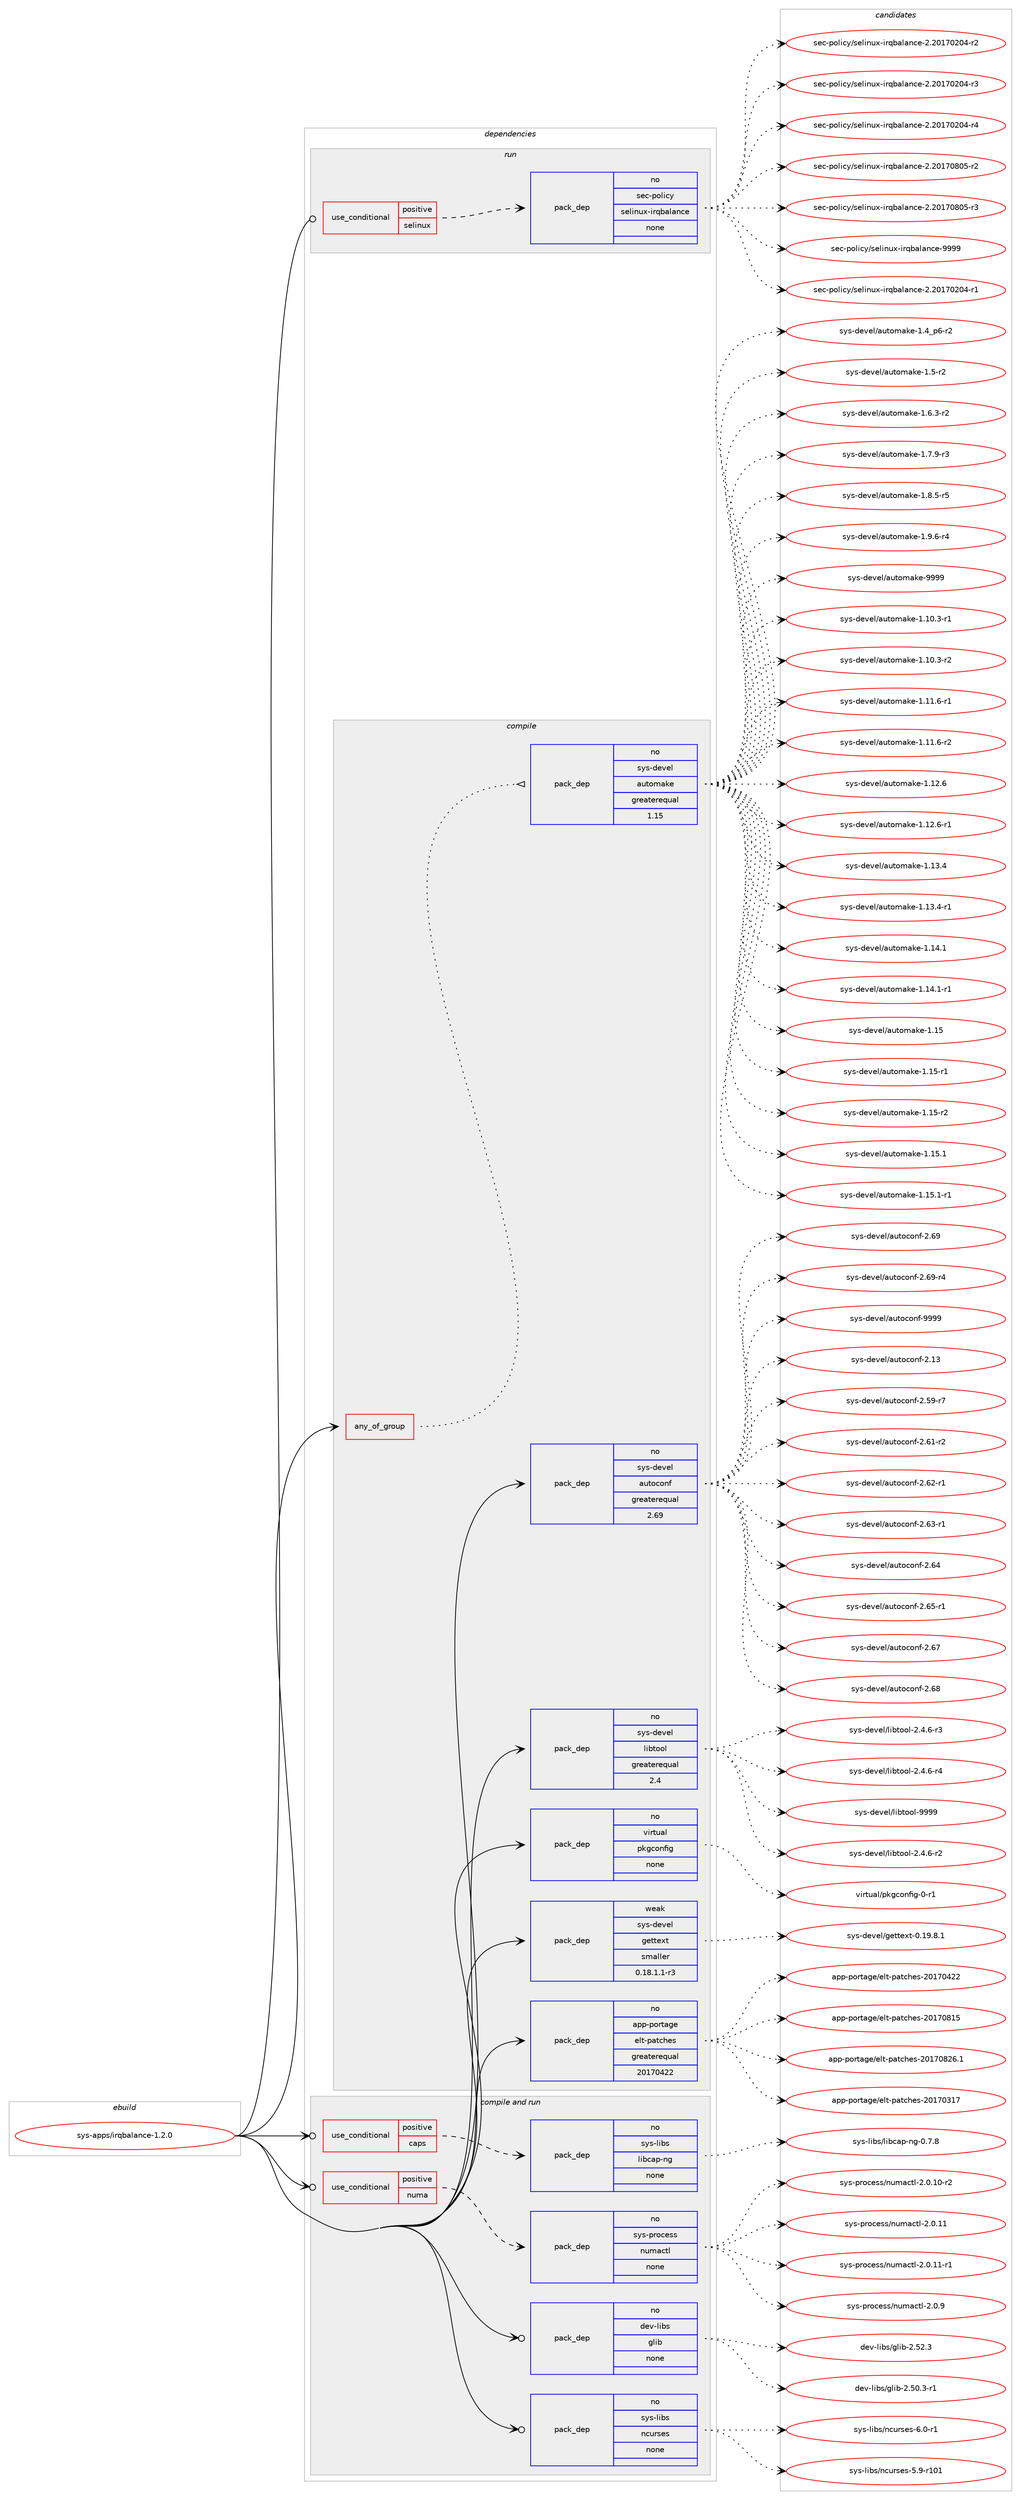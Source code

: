 digraph prolog {

# *************
# Graph options
# *************

newrank=true;
concentrate=true;
compound=true;
graph [rankdir=LR,fontname=Helvetica,fontsize=10,ranksep=1.5];#, ranksep=2.5, nodesep=0.2];
edge  [arrowhead=vee];
node  [fontname=Helvetica,fontsize=10];

# **********
# The ebuild
# **********

subgraph cluster_leftcol {
color=gray;
rank=same;
label=<<i>ebuild</i>>;
id [label="sys-apps/irqbalance-1.2.0", color=red, width=4, href="../sys-apps/irqbalance-1.2.0.svg"];
}

# ****************
# The dependencies
# ****************

subgraph cluster_midcol {
color=gray;
label=<<i>dependencies</i>>;
subgraph cluster_compile {
fillcolor="#eeeeee";
style=filled;
label=<<i>compile</i>>;
subgraph any7850 {
dependency470035 [label=<<TABLE BORDER="0" CELLBORDER="1" CELLSPACING="0" CELLPADDING="4"><TR><TD CELLPADDING="10">any_of_group</TD></TR></TABLE>>, shape=none, color=red];subgraph pack348756 {
dependency470036 [label=<<TABLE BORDER="0" CELLBORDER="1" CELLSPACING="0" CELLPADDING="4" WIDTH="220"><TR><TD ROWSPAN="6" CELLPADDING="30">pack_dep</TD></TR><TR><TD WIDTH="110">no</TD></TR><TR><TD>sys-devel</TD></TR><TR><TD>automake</TD></TR><TR><TD>greaterequal</TD></TR><TR><TD>1.15</TD></TR></TABLE>>, shape=none, color=blue];
}
dependency470035:e -> dependency470036:w [weight=20,style="dotted",arrowhead="oinv"];
}
id:e -> dependency470035:w [weight=20,style="solid",arrowhead="vee"];
subgraph pack348757 {
dependency470037 [label=<<TABLE BORDER="0" CELLBORDER="1" CELLSPACING="0" CELLPADDING="4" WIDTH="220"><TR><TD ROWSPAN="6" CELLPADDING="30">pack_dep</TD></TR><TR><TD WIDTH="110">no</TD></TR><TR><TD>app-portage</TD></TR><TR><TD>elt-patches</TD></TR><TR><TD>greaterequal</TD></TR><TR><TD>20170422</TD></TR></TABLE>>, shape=none, color=blue];
}
id:e -> dependency470037:w [weight=20,style="solid",arrowhead="vee"];
subgraph pack348758 {
dependency470038 [label=<<TABLE BORDER="0" CELLBORDER="1" CELLSPACING="0" CELLPADDING="4" WIDTH="220"><TR><TD ROWSPAN="6" CELLPADDING="30">pack_dep</TD></TR><TR><TD WIDTH="110">no</TD></TR><TR><TD>sys-devel</TD></TR><TR><TD>autoconf</TD></TR><TR><TD>greaterequal</TD></TR><TR><TD>2.69</TD></TR></TABLE>>, shape=none, color=blue];
}
id:e -> dependency470038:w [weight=20,style="solid",arrowhead="vee"];
subgraph pack348759 {
dependency470039 [label=<<TABLE BORDER="0" CELLBORDER="1" CELLSPACING="0" CELLPADDING="4" WIDTH="220"><TR><TD ROWSPAN="6" CELLPADDING="30">pack_dep</TD></TR><TR><TD WIDTH="110">no</TD></TR><TR><TD>sys-devel</TD></TR><TR><TD>libtool</TD></TR><TR><TD>greaterequal</TD></TR><TR><TD>2.4</TD></TR></TABLE>>, shape=none, color=blue];
}
id:e -> dependency470039:w [weight=20,style="solid",arrowhead="vee"];
subgraph pack348760 {
dependency470040 [label=<<TABLE BORDER="0" CELLBORDER="1" CELLSPACING="0" CELLPADDING="4" WIDTH="220"><TR><TD ROWSPAN="6" CELLPADDING="30">pack_dep</TD></TR><TR><TD WIDTH="110">no</TD></TR><TR><TD>virtual</TD></TR><TR><TD>pkgconfig</TD></TR><TR><TD>none</TD></TR><TR><TD></TD></TR></TABLE>>, shape=none, color=blue];
}
id:e -> dependency470040:w [weight=20,style="solid",arrowhead="vee"];
subgraph pack348761 {
dependency470041 [label=<<TABLE BORDER="0" CELLBORDER="1" CELLSPACING="0" CELLPADDING="4" WIDTH="220"><TR><TD ROWSPAN="6" CELLPADDING="30">pack_dep</TD></TR><TR><TD WIDTH="110">weak</TD></TR><TR><TD>sys-devel</TD></TR><TR><TD>gettext</TD></TR><TR><TD>smaller</TD></TR><TR><TD>0.18.1.1-r3</TD></TR></TABLE>>, shape=none, color=blue];
}
id:e -> dependency470041:w [weight=20,style="solid",arrowhead="vee"];
}
subgraph cluster_compileandrun {
fillcolor="#eeeeee";
style=filled;
label=<<i>compile and run</i>>;
subgraph cond113174 {
dependency470042 [label=<<TABLE BORDER="0" CELLBORDER="1" CELLSPACING="0" CELLPADDING="4"><TR><TD ROWSPAN="3" CELLPADDING="10">use_conditional</TD></TR><TR><TD>positive</TD></TR><TR><TD>caps</TD></TR></TABLE>>, shape=none, color=red];
subgraph pack348762 {
dependency470043 [label=<<TABLE BORDER="0" CELLBORDER="1" CELLSPACING="0" CELLPADDING="4" WIDTH="220"><TR><TD ROWSPAN="6" CELLPADDING="30">pack_dep</TD></TR><TR><TD WIDTH="110">no</TD></TR><TR><TD>sys-libs</TD></TR><TR><TD>libcap-ng</TD></TR><TR><TD>none</TD></TR><TR><TD></TD></TR></TABLE>>, shape=none, color=blue];
}
dependency470042:e -> dependency470043:w [weight=20,style="dashed",arrowhead="vee"];
}
id:e -> dependency470042:w [weight=20,style="solid",arrowhead="odotvee"];
subgraph cond113175 {
dependency470044 [label=<<TABLE BORDER="0" CELLBORDER="1" CELLSPACING="0" CELLPADDING="4"><TR><TD ROWSPAN="3" CELLPADDING="10">use_conditional</TD></TR><TR><TD>positive</TD></TR><TR><TD>numa</TD></TR></TABLE>>, shape=none, color=red];
subgraph pack348763 {
dependency470045 [label=<<TABLE BORDER="0" CELLBORDER="1" CELLSPACING="0" CELLPADDING="4" WIDTH="220"><TR><TD ROWSPAN="6" CELLPADDING="30">pack_dep</TD></TR><TR><TD WIDTH="110">no</TD></TR><TR><TD>sys-process</TD></TR><TR><TD>numactl</TD></TR><TR><TD>none</TD></TR><TR><TD></TD></TR></TABLE>>, shape=none, color=blue];
}
dependency470044:e -> dependency470045:w [weight=20,style="dashed",arrowhead="vee"];
}
id:e -> dependency470044:w [weight=20,style="solid",arrowhead="odotvee"];
subgraph pack348764 {
dependency470046 [label=<<TABLE BORDER="0" CELLBORDER="1" CELLSPACING="0" CELLPADDING="4" WIDTH="220"><TR><TD ROWSPAN="6" CELLPADDING="30">pack_dep</TD></TR><TR><TD WIDTH="110">no</TD></TR><TR><TD>dev-libs</TD></TR><TR><TD>glib</TD></TR><TR><TD>none</TD></TR><TR><TD></TD></TR></TABLE>>, shape=none, color=blue];
}
id:e -> dependency470046:w [weight=20,style="solid",arrowhead="odotvee"];
subgraph pack348765 {
dependency470047 [label=<<TABLE BORDER="0" CELLBORDER="1" CELLSPACING="0" CELLPADDING="4" WIDTH="220"><TR><TD ROWSPAN="6" CELLPADDING="30">pack_dep</TD></TR><TR><TD WIDTH="110">no</TD></TR><TR><TD>sys-libs</TD></TR><TR><TD>ncurses</TD></TR><TR><TD>none</TD></TR><TR><TD></TD></TR></TABLE>>, shape=none, color=blue];
}
id:e -> dependency470047:w [weight=20,style="solid",arrowhead="odotvee"];
}
subgraph cluster_run {
fillcolor="#eeeeee";
style=filled;
label=<<i>run</i>>;
subgraph cond113176 {
dependency470048 [label=<<TABLE BORDER="0" CELLBORDER="1" CELLSPACING="0" CELLPADDING="4"><TR><TD ROWSPAN="3" CELLPADDING="10">use_conditional</TD></TR><TR><TD>positive</TD></TR><TR><TD>selinux</TD></TR></TABLE>>, shape=none, color=red];
subgraph pack348766 {
dependency470049 [label=<<TABLE BORDER="0" CELLBORDER="1" CELLSPACING="0" CELLPADDING="4" WIDTH="220"><TR><TD ROWSPAN="6" CELLPADDING="30">pack_dep</TD></TR><TR><TD WIDTH="110">no</TD></TR><TR><TD>sec-policy</TD></TR><TR><TD>selinux-irqbalance</TD></TR><TR><TD>none</TD></TR><TR><TD></TD></TR></TABLE>>, shape=none, color=blue];
}
dependency470048:e -> dependency470049:w [weight=20,style="dashed",arrowhead="vee"];
}
id:e -> dependency470048:w [weight=20,style="solid",arrowhead="odot"];
}
}

# **************
# The candidates
# **************

subgraph cluster_choices {
rank=same;
color=gray;
label=<<i>candidates</i>>;

subgraph choice348756 {
color=black;
nodesep=1;
choice11512111545100101118101108479711711611110997107101454946494846514511449 [label="sys-devel/automake-1.10.3-r1", color=red, width=4,href="../sys-devel/automake-1.10.3-r1.svg"];
choice11512111545100101118101108479711711611110997107101454946494846514511450 [label="sys-devel/automake-1.10.3-r2", color=red, width=4,href="../sys-devel/automake-1.10.3-r2.svg"];
choice11512111545100101118101108479711711611110997107101454946494946544511449 [label="sys-devel/automake-1.11.6-r1", color=red, width=4,href="../sys-devel/automake-1.11.6-r1.svg"];
choice11512111545100101118101108479711711611110997107101454946494946544511450 [label="sys-devel/automake-1.11.6-r2", color=red, width=4,href="../sys-devel/automake-1.11.6-r2.svg"];
choice1151211154510010111810110847971171161111099710710145494649504654 [label="sys-devel/automake-1.12.6", color=red, width=4,href="../sys-devel/automake-1.12.6.svg"];
choice11512111545100101118101108479711711611110997107101454946495046544511449 [label="sys-devel/automake-1.12.6-r1", color=red, width=4,href="../sys-devel/automake-1.12.6-r1.svg"];
choice1151211154510010111810110847971171161111099710710145494649514652 [label="sys-devel/automake-1.13.4", color=red, width=4,href="../sys-devel/automake-1.13.4.svg"];
choice11512111545100101118101108479711711611110997107101454946495146524511449 [label="sys-devel/automake-1.13.4-r1", color=red, width=4,href="../sys-devel/automake-1.13.4-r1.svg"];
choice1151211154510010111810110847971171161111099710710145494649524649 [label="sys-devel/automake-1.14.1", color=red, width=4,href="../sys-devel/automake-1.14.1.svg"];
choice11512111545100101118101108479711711611110997107101454946495246494511449 [label="sys-devel/automake-1.14.1-r1", color=red, width=4,href="../sys-devel/automake-1.14.1-r1.svg"];
choice115121115451001011181011084797117116111109971071014549464953 [label="sys-devel/automake-1.15", color=red, width=4,href="../sys-devel/automake-1.15.svg"];
choice1151211154510010111810110847971171161111099710710145494649534511449 [label="sys-devel/automake-1.15-r1", color=red, width=4,href="../sys-devel/automake-1.15-r1.svg"];
choice1151211154510010111810110847971171161111099710710145494649534511450 [label="sys-devel/automake-1.15-r2", color=red, width=4,href="../sys-devel/automake-1.15-r2.svg"];
choice1151211154510010111810110847971171161111099710710145494649534649 [label="sys-devel/automake-1.15.1", color=red, width=4,href="../sys-devel/automake-1.15.1.svg"];
choice11512111545100101118101108479711711611110997107101454946495346494511449 [label="sys-devel/automake-1.15.1-r1", color=red, width=4,href="../sys-devel/automake-1.15.1-r1.svg"];
choice115121115451001011181011084797117116111109971071014549465295112544511450 [label="sys-devel/automake-1.4_p6-r2", color=red, width=4,href="../sys-devel/automake-1.4_p6-r2.svg"];
choice11512111545100101118101108479711711611110997107101454946534511450 [label="sys-devel/automake-1.5-r2", color=red, width=4,href="../sys-devel/automake-1.5-r2.svg"];
choice115121115451001011181011084797117116111109971071014549465446514511450 [label="sys-devel/automake-1.6.3-r2", color=red, width=4,href="../sys-devel/automake-1.6.3-r2.svg"];
choice115121115451001011181011084797117116111109971071014549465546574511451 [label="sys-devel/automake-1.7.9-r3", color=red, width=4,href="../sys-devel/automake-1.7.9-r3.svg"];
choice115121115451001011181011084797117116111109971071014549465646534511453 [label="sys-devel/automake-1.8.5-r5", color=red, width=4,href="../sys-devel/automake-1.8.5-r5.svg"];
choice115121115451001011181011084797117116111109971071014549465746544511452 [label="sys-devel/automake-1.9.6-r4", color=red, width=4,href="../sys-devel/automake-1.9.6-r4.svg"];
choice115121115451001011181011084797117116111109971071014557575757 [label="sys-devel/automake-9999", color=red, width=4,href="../sys-devel/automake-9999.svg"];
dependency470036:e -> choice11512111545100101118101108479711711611110997107101454946494846514511449:w [style=dotted,weight="100"];
dependency470036:e -> choice11512111545100101118101108479711711611110997107101454946494846514511450:w [style=dotted,weight="100"];
dependency470036:e -> choice11512111545100101118101108479711711611110997107101454946494946544511449:w [style=dotted,weight="100"];
dependency470036:e -> choice11512111545100101118101108479711711611110997107101454946494946544511450:w [style=dotted,weight="100"];
dependency470036:e -> choice1151211154510010111810110847971171161111099710710145494649504654:w [style=dotted,weight="100"];
dependency470036:e -> choice11512111545100101118101108479711711611110997107101454946495046544511449:w [style=dotted,weight="100"];
dependency470036:e -> choice1151211154510010111810110847971171161111099710710145494649514652:w [style=dotted,weight="100"];
dependency470036:e -> choice11512111545100101118101108479711711611110997107101454946495146524511449:w [style=dotted,weight="100"];
dependency470036:e -> choice1151211154510010111810110847971171161111099710710145494649524649:w [style=dotted,weight="100"];
dependency470036:e -> choice11512111545100101118101108479711711611110997107101454946495246494511449:w [style=dotted,weight="100"];
dependency470036:e -> choice115121115451001011181011084797117116111109971071014549464953:w [style=dotted,weight="100"];
dependency470036:e -> choice1151211154510010111810110847971171161111099710710145494649534511449:w [style=dotted,weight="100"];
dependency470036:e -> choice1151211154510010111810110847971171161111099710710145494649534511450:w [style=dotted,weight="100"];
dependency470036:e -> choice1151211154510010111810110847971171161111099710710145494649534649:w [style=dotted,weight="100"];
dependency470036:e -> choice11512111545100101118101108479711711611110997107101454946495346494511449:w [style=dotted,weight="100"];
dependency470036:e -> choice115121115451001011181011084797117116111109971071014549465295112544511450:w [style=dotted,weight="100"];
dependency470036:e -> choice11512111545100101118101108479711711611110997107101454946534511450:w [style=dotted,weight="100"];
dependency470036:e -> choice115121115451001011181011084797117116111109971071014549465446514511450:w [style=dotted,weight="100"];
dependency470036:e -> choice115121115451001011181011084797117116111109971071014549465546574511451:w [style=dotted,weight="100"];
dependency470036:e -> choice115121115451001011181011084797117116111109971071014549465646534511453:w [style=dotted,weight="100"];
dependency470036:e -> choice115121115451001011181011084797117116111109971071014549465746544511452:w [style=dotted,weight="100"];
dependency470036:e -> choice115121115451001011181011084797117116111109971071014557575757:w [style=dotted,weight="100"];
}
subgraph choice348757 {
color=black;
nodesep=1;
choice97112112451121111141169710310147101108116451129711699104101115455048495548514955 [label="app-portage/elt-patches-20170317", color=red, width=4,href="../app-portage/elt-patches-20170317.svg"];
choice97112112451121111141169710310147101108116451129711699104101115455048495548525050 [label="app-portage/elt-patches-20170422", color=red, width=4,href="../app-portage/elt-patches-20170422.svg"];
choice97112112451121111141169710310147101108116451129711699104101115455048495548564953 [label="app-portage/elt-patches-20170815", color=red, width=4,href="../app-portage/elt-patches-20170815.svg"];
choice971121124511211111411697103101471011081164511297116991041011154550484955485650544649 [label="app-portage/elt-patches-20170826.1", color=red, width=4,href="../app-portage/elt-patches-20170826.1.svg"];
dependency470037:e -> choice97112112451121111141169710310147101108116451129711699104101115455048495548514955:w [style=dotted,weight="100"];
dependency470037:e -> choice97112112451121111141169710310147101108116451129711699104101115455048495548525050:w [style=dotted,weight="100"];
dependency470037:e -> choice97112112451121111141169710310147101108116451129711699104101115455048495548564953:w [style=dotted,weight="100"];
dependency470037:e -> choice971121124511211111411697103101471011081164511297116991041011154550484955485650544649:w [style=dotted,weight="100"];
}
subgraph choice348758 {
color=black;
nodesep=1;
choice115121115451001011181011084797117116111991111101024550464951 [label="sys-devel/autoconf-2.13", color=red, width=4,href="../sys-devel/autoconf-2.13.svg"];
choice1151211154510010111810110847971171161119911111010245504653574511455 [label="sys-devel/autoconf-2.59-r7", color=red, width=4,href="../sys-devel/autoconf-2.59-r7.svg"];
choice1151211154510010111810110847971171161119911111010245504654494511450 [label="sys-devel/autoconf-2.61-r2", color=red, width=4,href="../sys-devel/autoconf-2.61-r2.svg"];
choice1151211154510010111810110847971171161119911111010245504654504511449 [label="sys-devel/autoconf-2.62-r1", color=red, width=4,href="../sys-devel/autoconf-2.62-r1.svg"];
choice1151211154510010111810110847971171161119911111010245504654514511449 [label="sys-devel/autoconf-2.63-r1", color=red, width=4,href="../sys-devel/autoconf-2.63-r1.svg"];
choice115121115451001011181011084797117116111991111101024550465452 [label="sys-devel/autoconf-2.64", color=red, width=4,href="../sys-devel/autoconf-2.64.svg"];
choice1151211154510010111810110847971171161119911111010245504654534511449 [label="sys-devel/autoconf-2.65-r1", color=red, width=4,href="../sys-devel/autoconf-2.65-r1.svg"];
choice115121115451001011181011084797117116111991111101024550465455 [label="sys-devel/autoconf-2.67", color=red, width=4,href="../sys-devel/autoconf-2.67.svg"];
choice115121115451001011181011084797117116111991111101024550465456 [label="sys-devel/autoconf-2.68", color=red, width=4,href="../sys-devel/autoconf-2.68.svg"];
choice115121115451001011181011084797117116111991111101024550465457 [label="sys-devel/autoconf-2.69", color=red, width=4,href="../sys-devel/autoconf-2.69.svg"];
choice1151211154510010111810110847971171161119911111010245504654574511452 [label="sys-devel/autoconf-2.69-r4", color=red, width=4,href="../sys-devel/autoconf-2.69-r4.svg"];
choice115121115451001011181011084797117116111991111101024557575757 [label="sys-devel/autoconf-9999", color=red, width=4,href="../sys-devel/autoconf-9999.svg"];
dependency470038:e -> choice115121115451001011181011084797117116111991111101024550464951:w [style=dotted,weight="100"];
dependency470038:e -> choice1151211154510010111810110847971171161119911111010245504653574511455:w [style=dotted,weight="100"];
dependency470038:e -> choice1151211154510010111810110847971171161119911111010245504654494511450:w [style=dotted,weight="100"];
dependency470038:e -> choice1151211154510010111810110847971171161119911111010245504654504511449:w [style=dotted,weight="100"];
dependency470038:e -> choice1151211154510010111810110847971171161119911111010245504654514511449:w [style=dotted,weight="100"];
dependency470038:e -> choice115121115451001011181011084797117116111991111101024550465452:w [style=dotted,weight="100"];
dependency470038:e -> choice1151211154510010111810110847971171161119911111010245504654534511449:w [style=dotted,weight="100"];
dependency470038:e -> choice115121115451001011181011084797117116111991111101024550465455:w [style=dotted,weight="100"];
dependency470038:e -> choice115121115451001011181011084797117116111991111101024550465456:w [style=dotted,weight="100"];
dependency470038:e -> choice115121115451001011181011084797117116111991111101024550465457:w [style=dotted,weight="100"];
dependency470038:e -> choice1151211154510010111810110847971171161119911111010245504654574511452:w [style=dotted,weight="100"];
dependency470038:e -> choice115121115451001011181011084797117116111991111101024557575757:w [style=dotted,weight="100"];
}
subgraph choice348759 {
color=black;
nodesep=1;
choice1151211154510010111810110847108105981161111111084550465246544511450 [label="sys-devel/libtool-2.4.6-r2", color=red, width=4,href="../sys-devel/libtool-2.4.6-r2.svg"];
choice1151211154510010111810110847108105981161111111084550465246544511451 [label="sys-devel/libtool-2.4.6-r3", color=red, width=4,href="../sys-devel/libtool-2.4.6-r3.svg"];
choice1151211154510010111810110847108105981161111111084550465246544511452 [label="sys-devel/libtool-2.4.6-r4", color=red, width=4,href="../sys-devel/libtool-2.4.6-r4.svg"];
choice1151211154510010111810110847108105981161111111084557575757 [label="sys-devel/libtool-9999", color=red, width=4,href="../sys-devel/libtool-9999.svg"];
dependency470039:e -> choice1151211154510010111810110847108105981161111111084550465246544511450:w [style=dotted,weight="100"];
dependency470039:e -> choice1151211154510010111810110847108105981161111111084550465246544511451:w [style=dotted,weight="100"];
dependency470039:e -> choice1151211154510010111810110847108105981161111111084550465246544511452:w [style=dotted,weight="100"];
dependency470039:e -> choice1151211154510010111810110847108105981161111111084557575757:w [style=dotted,weight="100"];
}
subgraph choice348760 {
color=black;
nodesep=1;
choice11810511411611797108471121071039911111010210510345484511449 [label="virtual/pkgconfig-0-r1", color=red, width=4,href="../virtual/pkgconfig-0-r1.svg"];
dependency470040:e -> choice11810511411611797108471121071039911111010210510345484511449:w [style=dotted,weight="100"];
}
subgraph choice348761 {
color=black;
nodesep=1;
choice1151211154510010111810110847103101116116101120116454846495746564649 [label="sys-devel/gettext-0.19.8.1", color=red, width=4,href="../sys-devel/gettext-0.19.8.1.svg"];
dependency470041:e -> choice1151211154510010111810110847103101116116101120116454846495746564649:w [style=dotted,weight="100"];
}
subgraph choice348762 {
color=black;
nodesep=1;
choice11512111545108105981154710810598999711245110103454846554656 [label="sys-libs/libcap-ng-0.7.8", color=red, width=4,href="../sys-libs/libcap-ng-0.7.8.svg"];
dependency470043:e -> choice11512111545108105981154710810598999711245110103454846554656:w [style=dotted,weight="100"];
}
subgraph choice348763 {
color=black;
nodesep=1;
choice1151211154511211411199101115115471101171099799116108455046484649484511450 [label="sys-process/numactl-2.0.10-r2", color=red, width=4,href="../sys-process/numactl-2.0.10-r2.svg"];
choice115121115451121141119910111511547110117109979911610845504648464949 [label="sys-process/numactl-2.0.11", color=red, width=4,href="../sys-process/numactl-2.0.11.svg"];
choice1151211154511211411199101115115471101171099799116108455046484649494511449 [label="sys-process/numactl-2.0.11-r1", color=red, width=4,href="../sys-process/numactl-2.0.11-r1.svg"];
choice1151211154511211411199101115115471101171099799116108455046484657 [label="sys-process/numactl-2.0.9", color=red, width=4,href="../sys-process/numactl-2.0.9.svg"];
dependency470045:e -> choice1151211154511211411199101115115471101171099799116108455046484649484511450:w [style=dotted,weight="100"];
dependency470045:e -> choice115121115451121141119910111511547110117109979911610845504648464949:w [style=dotted,weight="100"];
dependency470045:e -> choice1151211154511211411199101115115471101171099799116108455046484649494511449:w [style=dotted,weight="100"];
dependency470045:e -> choice1151211154511211411199101115115471101171099799116108455046484657:w [style=dotted,weight="100"];
}
subgraph choice348764 {
color=black;
nodesep=1;
choice10010111845108105981154710310810598455046534846514511449 [label="dev-libs/glib-2.50.3-r1", color=red, width=4,href="../dev-libs/glib-2.50.3-r1.svg"];
choice1001011184510810598115471031081059845504653504651 [label="dev-libs/glib-2.52.3", color=red, width=4,href="../dev-libs/glib-2.52.3.svg"];
dependency470046:e -> choice10010111845108105981154710310810598455046534846514511449:w [style=dotted,weight="100"];
dependency470046:e -> choice1001011184510810598115471031081059845504653504651:w [style=dotted,weight="100"];
}
subgraph choice348765 {
color=black;
nodesep=1;
choice115121115451081059811547110991171141151011154553465745114494849 [label="sys-libs/ncurses-5.9-r101", color=red, width=4,href="../sys-libs/ncurses-5.9-r101.svg"];
choice11512111545108105981154711099117114115101115455446484511449 [label="sys-libs/ncurses-6.0-r1", color=red, width=4,href="../sys-libs/ncurses-6.0-r1.svg"];
dependency470047:e -> choice115121115451081059811547110991171141151011154553465745114494849:w [style=dotted,weight="100"];
dependency470047:e -> choice11512111545108105981154711099117114115101115455446484511449:w [style=dotted,weight="100"];
}
subgraph choice348766 {
color=black;
nodesep=1;
choice11510199451121111081059912147115101108105110117120451051141139897108971109910145504650484955485048524511449 [label="sec-policy/selinux-irqbalance-2.20170204-r1", color=red, width=4,href="../sec-policy/selinux-irqbalance-2.20170204-r1.svg"];
choice11510199451121111081059912147115101108105110117120451051141139897108971109910145504650484955485048524511450 [label="sec-policy/selinux-irqbalance-2.20170204-r2", color=red, width=4,href="../sec-policy/selinux-irqbalance-2.20170204-r2.svg"];
choice11510199451121111081059912147115101108105110117120451051141139897108971109910145504650484955485048524511451 [label="sec-policy/selinux-irqbalance-2.20170204-r3", color=red, width=4,href="../sec-policy/selinux-irqbalance-2.20170204-r3.svg"];
choice11510199451121111081059912147115101108105110117120451051141139897108971109910145504650484955485048524511452 [label="sec-policy/selinux-irqbalance-2.20170204-r4", color=red, width=4,href="../sec-policy/selinux-irqbalance-2.20170204-r4.svg"];
choice11510199451121111081059912147115101108105110117120451051141139897108971109910145504650484955485648534511450 [label="sec-policy/selinux-irqbalance-2.20170805-r2", color=red, width=4,href="../sec-policy/selinux-irqbalance-2.20170805-r2.svg"];
choice11510199451121111081059912147115101108105110117120451051141139897108971109910145504650484955485648534511451 [label="sec-policy/selinux-irqbalance-2.20170805-r3", color=red, width=4,href="../sec-policy/selinux-irqbalance-2.20170805-r3.svg"];
choice1151019945112111108105991214711510110810511011712045105114113989710897110991014557575757 [label="sec-policy/selinux-irqbalance-9999", color=red, width=4,href="../sec-policy/selinux-irqbalance-9999.svg"];
dependency470049:e -> choice11510199451121111081059912147115101108105110117120451051141139897108971109910145504650484955485048524511449:w [style=dotted,weight="100"];
dependency470049:e -> choice11510199451121111081059912147115101108105110117120451051141139897108971109910145504650484955485048524511450:w [style=dotted,weight="100"];
dependency470049:e -> choice11510199451121111081059912147115101108105110117120451051141139897108971109910145504650484955485048524511451:w [style=dotted,weight="100"];
dependency470049:e -> choice11510199451121111081059912147115101108105110117120451051141139897108971109910145504650484955485048524511452:w [style=dotted,weight="100"];
dependency470049:e -> choice11510199451121111081059912147115101108105110117120451051141139897108971109910145504650484955485648534511450:w [style=dotted,weight="100"];
dependency470049:e -> choice11510199451121111081059912147115101108105110117120451051141139897108971109910145504650484955485648534511451:w [style=dotted,weight="100"];
dependency470049:e -> choice1151019945112111108105991214711510110810511011712045105114113989710897110991014557575757:w [style=dotted,weight="100"];
}
}

}
